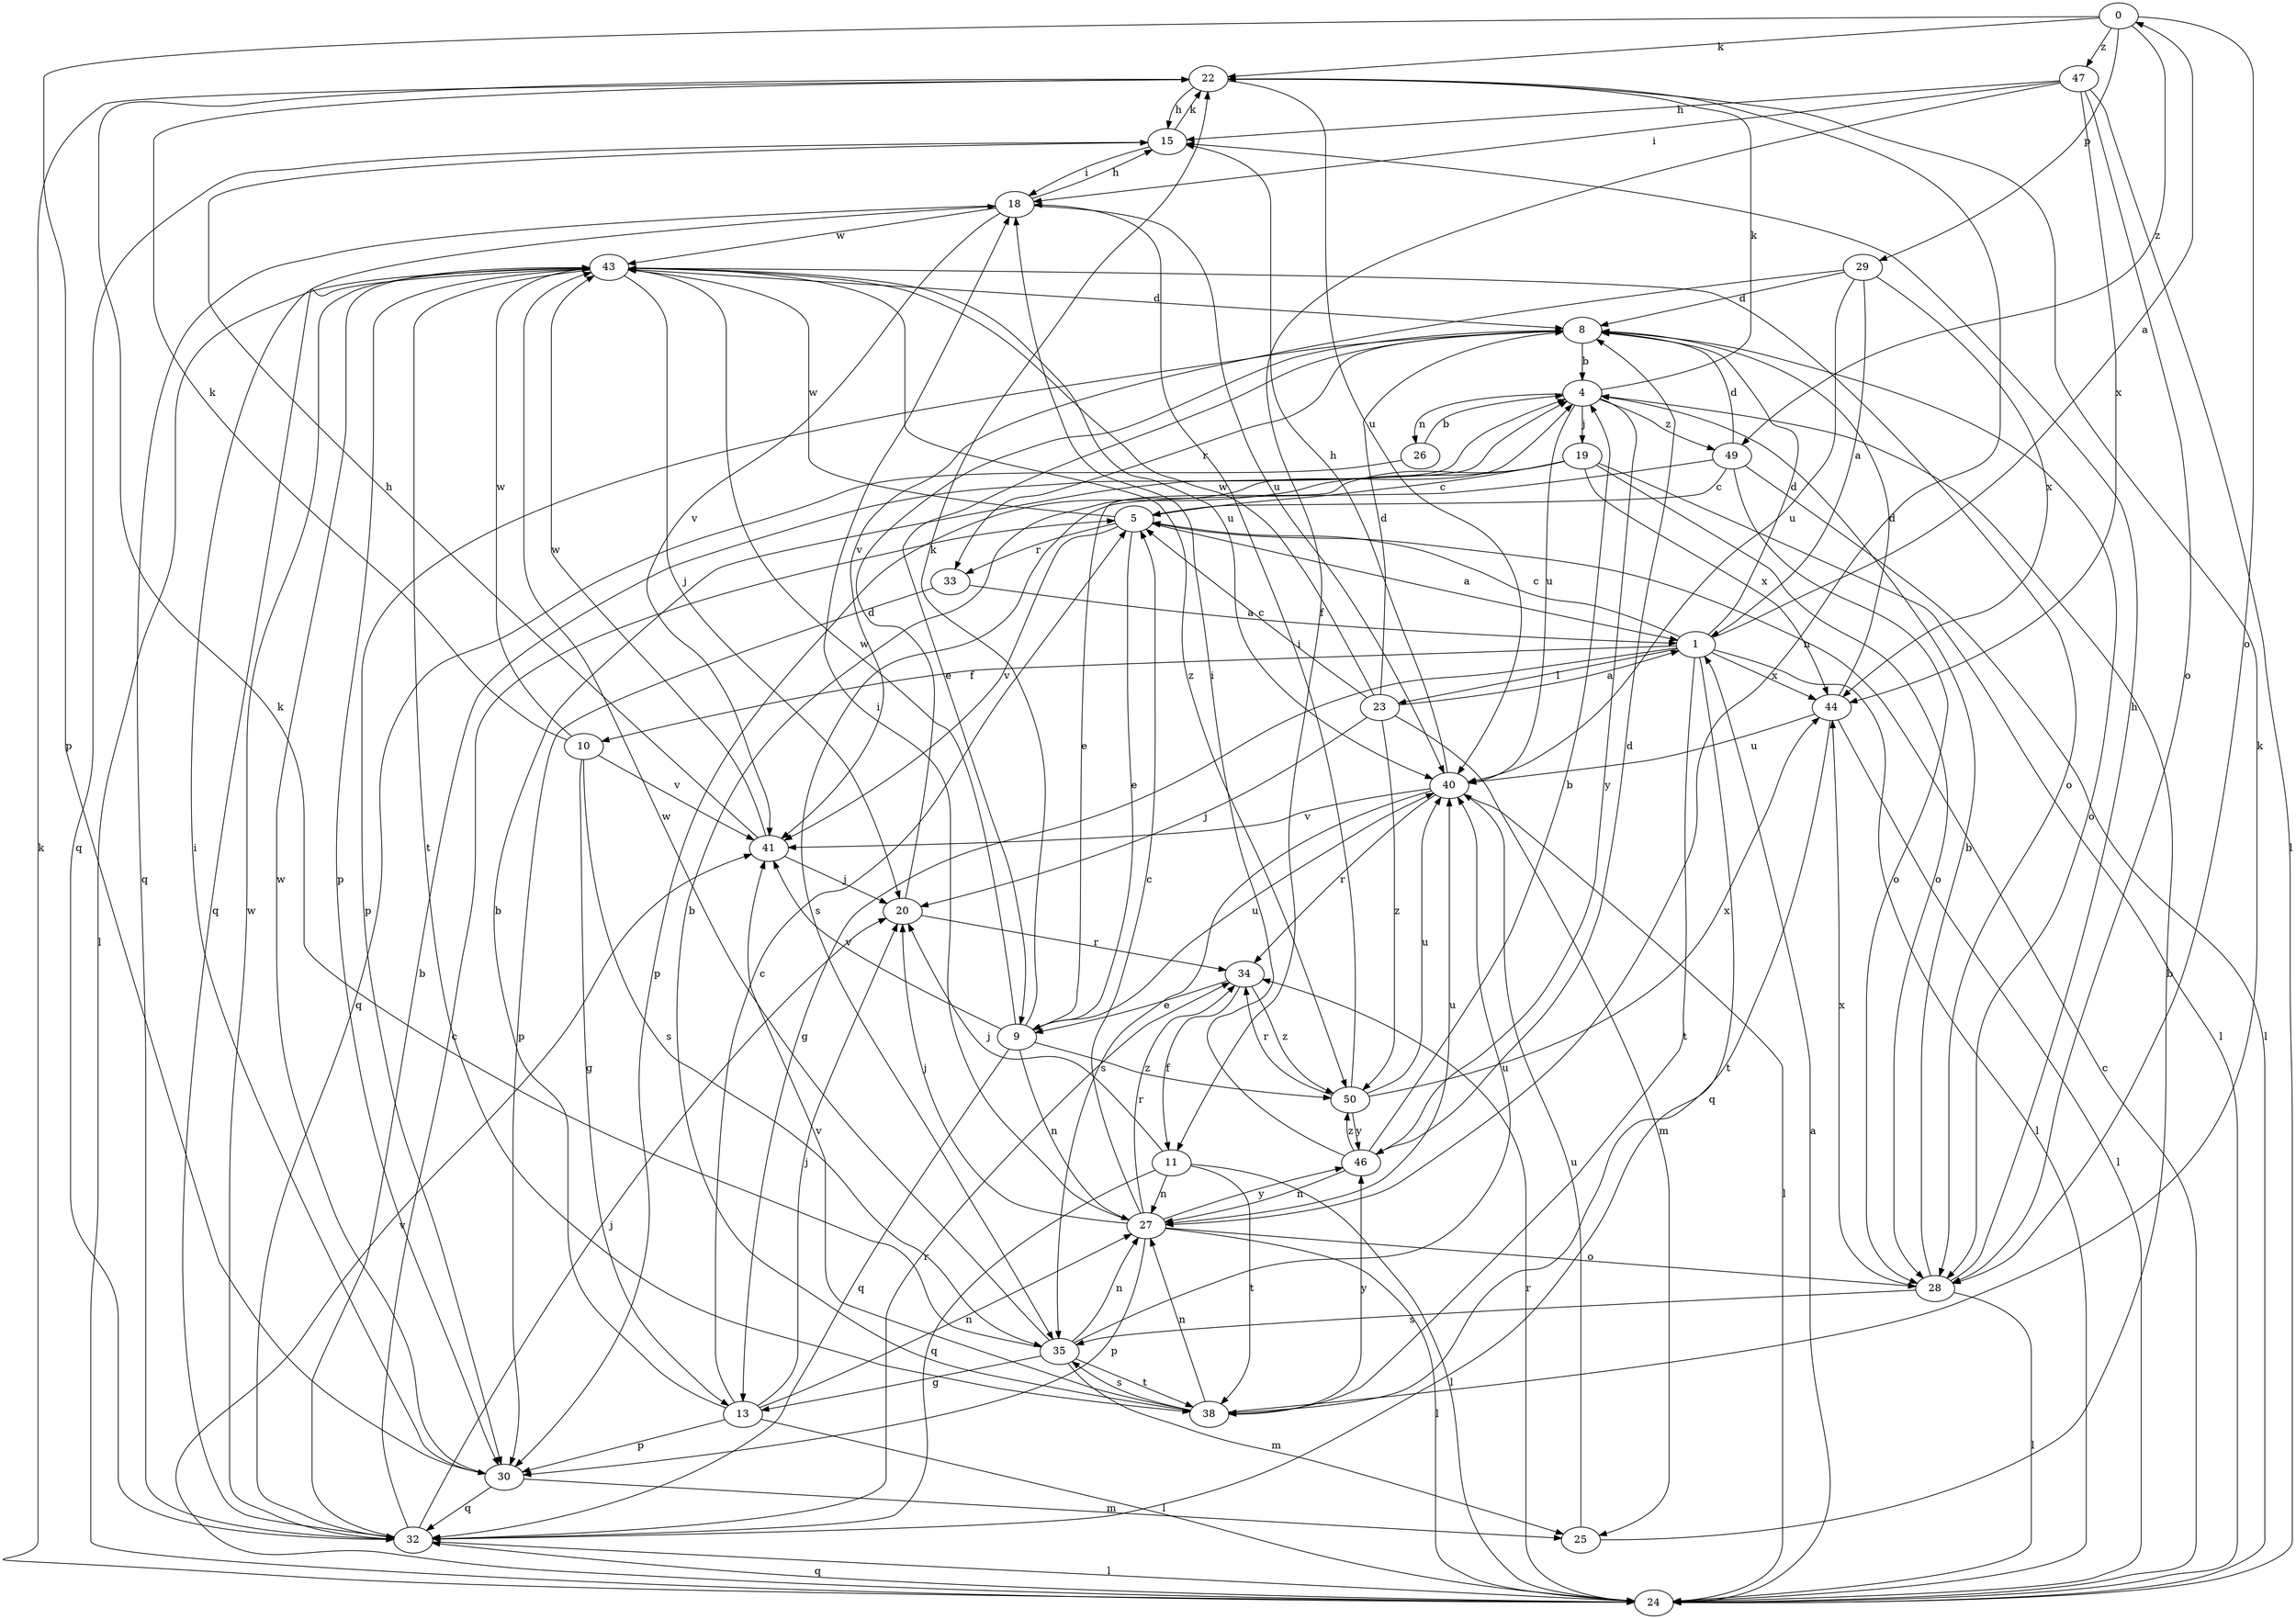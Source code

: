 strict digraph  {
0;
1;
4;
5;
8;
9;
10;
11;
13;
15;
18;
19;
20;
22;
23;
24;
25;
26;
27;
28;
29;
30;
32;
33;
34;
35;
38;
40;
41;
43;
44;
46;
47;
49;
50;
0 -> 22  [label=k];
0 -> 28  [label=o];
0 -> 29  [label=p];
0 -> 30  [label=p];
0 -> 47  [label=z];
0 -> 49  [label=z];
1 -> 0  [label=a];
1 -> 5  [label=c];
1 -> 8  [label=d];
1 -> 10  [label=f];
1 -> 13  [label=g];
1 -> 23  [label=l];
1 -> 24  [label=l];
1 -> 32  [label=q];
1 -> 38  [label=t];
1 -> 44  [label=x];
4 -> 19  [label=j];
4 -> 22  [label=k];
4 -> 26  [label=n];
4 -> 40  [label=u];
4 -> 46  [label=y];
4 -> 49  [label=z];
5 -> 1  [label=a];
5 -> 9  [label=e];
5 -> 33  [label=r];
5 -> 41  [label=v];
5 -> 43  [label=w];
8 -> 4  [label=b];
8 -> 9  [label=e];
8 -> 28  [label=o];
8 -> 30  [label=p];
8 -> 33  [label=r];
9 -> 22  [label=k];
9 -> 27  [label=n];
9 -> 32  [label=q];
9 -> 40  [label=u];
9 -> 41  [label=v];
9 -> 43  [label=w];
9 -> 50  [label=z];
10 -> 13  [label=g];
10 -> 22  [label=k];
10 -> 35  [label=s];
10 -> 41  [label=v];
10 -> 43  [label=w];
11 -> 20  [label=j];
11 -> 24  [label=l];
11 -> 27  [label=n];
11 -> 32  [label=q];
11 -> 38  [label=t];
13 -> 4  [label=b];
13 -> 5  [label=c];
13 -> 20  [label=j];
13 -> 24  [label=l];
13 -> 27  [label=n];
13 -> 30  [label=p];
15 -> 18  [label=i];
15 -> 22  [label=k];
15 -> 32  [label=q];
18 -> 15  [label=h];
18 -> 32  [label=q];
18 -> 40  [label=u];
18 -> 41  [label=v];
18 -> 43  [label=w];
19 -> 5  [label=c];
19 -> 9  [label=e];
19 -> 24  [label=l];
19 -> 28  [label=o];
19 -> 30  [label=p];
19 -> 44  [label=x];
20 -> 8  [label=d];
20 -> 34  [label=r];
22 -> 15  [label=h];
22 -> 27  [label=n];
22 -> 40  [label=u];
23 -> 1  [label=a];
23 -> 5  [label=c];
23 -> 8  [label=d];
23 -> 20  [label=j];
23 -> 25  [label=m];
23 -> 43  [label=w];
23 -> 50  [label=z];
24 -> 1  [label=a];
24 -> 5  [label=c];
24 -> 22  [label=k];
24 -> 32  [label=q];
24 -> 34  [label=r];
24 -> 41  [label=v];
25 -> 4  [label=b];
25 -> 40  [label=u];
26 -> 4  [label=b];
26 -> 32  [label=q];
27 -> 5  [label=c];
27 -> 18  [label=i];
27 -> 20  [label=j];
27 -> 24  [label=l];
27 -> 28  [label=o];
27 -> 30  [label=p];
27 -> 34  [label=r];
27 -> 40  [label=u];
27 -> 46  [label=y];
28 -> 4  [label=b];
28 -> 15  [label=h];
28 -> 24  [label=l];
28 -> 35  [label=s];
28 -> 44  [label=x];
29 -> 1  [label=a];
29 -> 8  [label=d];
29 -> 40  [label=u];
29 -> 41  [label=v];
29 -> 44  [label=x];
30 -> 18  [label=i];
30 -> 25  [label=m];
30 -> 32  [label=q];
30 -> 43  [label=w];
32 -> 4  [label=b];
32 -> 5  [label=c];
32 -> 20  [label=j];
32 -> 24  [label=l];
32 -> 34  [label=r];
32 -> 43  [label=w];
33 -> 1  [label=a];
33 -> 30  [label=p];
34 -> 9  [label=e];
34 -> 11  [label=f];
34 -> 50  [label=z];
35 -> 13  [label=g];
35 -> 22  [label=k];
35 -> 25  [label=m];
35 -> 27  [label=n];
35 -> 38  [label=t];
35 -> 40  [label=u];
35 -> 43  [label=w];
38 -> 4  [label=b];
38 -> 22  [label=k];
38 -> 27  [label=n];
38 -> 35  [label=s];
38 -> 41  [label=v];
38 -> 46  [label=y];
40 -> 15  [label=h];
40 -> 24  [label=l];
40 -> 34  [label=r];
40 -> 35  [label=s];
40 -> 41  [label=v];
41 -> 15  [label=h];
41 -> 20  [label=j];
41 -> 43  [label=w];
43 -> 8  [label=d];
43 -> 20  [label=j];
43 -> 24  [label=l];
43 -> 28  [label=o];
43 -> 30  [label=p];
43 -> 32  [label=q];
43 -> 38  [label=t];
43 -> 40  [label=u];
43 -> 50  [label=z];
44 -> 8  [label=d];
44 -> 24  [label=l];
44 -> 38  [label=t];
44 -> 40  [label=u];
46 -> 4  [label=b];
46 -> 8  [label=d];
46 -> 18  [label=i];
46 -> 27  [label=n];
46 -> 50  [label=z];
47 -> 11  [label=f];
47 -> 15  [label=h];
47 -> 18  [label=i];
47 -> 24  [label=l];
47 -> 28  [label=o];
47 -> 44  [label=x];
49 -> 5  [label=c];
49 -> 8  [label=d];
49 -> 24  [label=l];
49 -> 28  [label=o];
49 -> 35  [label=s];
50 -> 18  [label=i];
50 -> 34  [label=r];
50 -> 40  [label=u];
50 -> 44  [label=x];
50 -> 46  [label=y];
}
